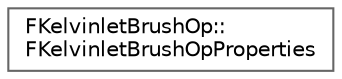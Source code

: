 digraph "Graphical Class Hierarchy"
{
 // INTERACTIVE_SVG=YES
 // LATEX_PDF_SIZE
  bgcolor="transparent";
  edge [fontname=Helvetica,fontsize=10,labelfontname=Helvetica,labelfontsize=10];
  node [fontname=Helvetica,fontsize=10,shape=box,height=0.2,width=0.4];
  rankdir="LR";
  Node0 [id="Node000000",label="FKelvinletBrushOp::\lFKelvinletBrushOpProperties",height=0.2,width=0.4,color="grey40", fillcolor="white", style="filled",URL="$da/d62/structFKelvinletBrushOp_1_1FKelvinletBrushOpProperties.html",tooltip=" "];
}
